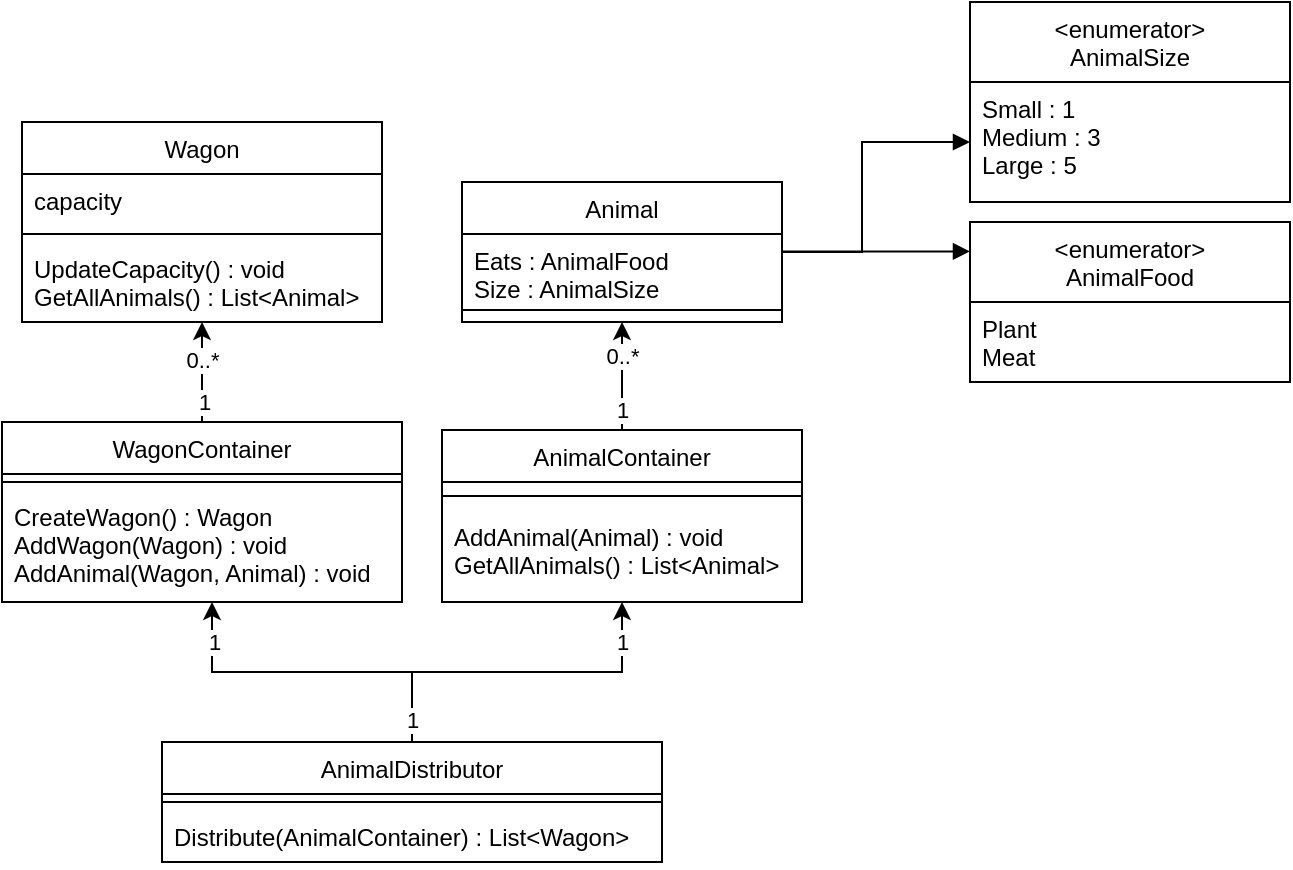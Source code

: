 <mxfile version="14.5.3" type="device"><diagram id="C5RBs43oDa-KdzZeNtuy" name="Page-1"><mxGraphModel dx="1422" dy="762" grid="1" gridSize="10" guides="1" tooltips="1" connect="1" arrows="1" fold="1" page="1" pageScale="1" pageWidth="827" pageHeight="1169" math="0" shadow="0"><root><mxCell id="WIyWlLk6GJQsqaUBKTNV-0"/><mxCell id="WIyWlLk6GJQsqaUBKTNV-1" parent="WIyWlLk6GJQsqaUBKTNV-0"/><mxCell id="IHsTk880gjMX6xIePTX7-3" style="edgeStyle=orthogonalEdgeStyle;rounded=0;orthogonalLoop=1;jettySize=auto;html=1;entryX=0;entryY=0.5;entryDx=0;entryDy=0;endArrow=block;endFill=1;" parent="WIyWlLk6GJQsqaUBKTNV-1" source="zkfFHV4jXpPFQw0GAbJ--0" target="zkfFHV4jXpPFQw0GAbJ--14" edge="1"><mxGeometry relative="1" as="geometry"><Array as="points"><mxPoint x="500" y="175"/><mxPoint x="500" y="120"/></Array></mxGeometry></mxCell><mxCell id="zkfFHV4jXpPFQw0GAbJ--0" value="Animal" style="swimlane;fontStyle=0;align=center;verticalAlign=top;childLayout=stackLayout;horizontal=1;startSize=26;horizontalStack=0;resizeParent=1;resizeLast=0;collapsible=1;marginBottom=0;rounded=0;shadow=0;strokeWidth=1;" parent="WIyWlLk6GJQsqaUBKTNV-1" vertex="1"><mxGeometry x="300" y="140" width="160" height="70" as="geometry"><mxRectangle x="230" y="140" width="160" height="26" as="alternateBounds"/></mxGeometry></mxCell><mxCell id="zkfFHV4jXpPFQw0GAbJ--1" value="Eats : AnimalFood&#10;Size : AnimalSize" style="text;align=left;verticalAlign=top;spacingLeft=4;spacingRight=4;overflow=hidden;rotatable=0;points=[[0,0.5],[1,0.5]];portConstraint=eastwest;" parent="zkfFHV4jXpPFQw0GAbJ--0" vertex="1"><mxGeometry y="26" width="160" height="34" as="geometry"/></mxCell><mxCell id="zkfFHV4jXpPFQw0GAbJ--4" value="" style="line;html=1;strokeWidth=1;align=left;verticalAlign=middle;spacingTop=-1;spacingLeft=3;spacingRight=3;rotatable=0;labelPosition=right;points=[];portConstraint=eastwest;" parent="zkfFHV4jXpPFQw0GAbJ--0" vertex="1"><mxGeometry y="60" width="160" height="8" as="geometry"/></mxCell><mxCell id="6TfHT0N1ydPZPfKD_2G4-0" style="edgeStyle=orthogonalEdgeStyle;rounded=0;orthogonalLoop=1;jettySize=auto;html=1;entryX=0.5;entryY=1;entryDx=0;entryDy=0;" parent="WIyWlLk6GJQsqaUBKTNV-1" source="zkfFHV4jXpPFQw0GAbJ--6" target="zkfFHV4jXpPFQw0GAbJ--0" edge="1"><mxGeometry relative="1" as="geometry"/></mxCell><mxCell id="6TfHT0N1ydPZPfKD_2G4-22" value="1" style="edgeLabel;html=1;align=center;verticalAlign=middle;resizable=0;points=[];" parent="6TfHT0N1ydPZPfKD_2G4-0" vertex="1" connectable="0"><mxGeometry x="-0.61" relative="1" as="geometry"><mxPoint as="offset"/></mxGeometry></mxCell><mxCell id="6TfHT0N1ydPZPfKD_2G4-23" value="0..*" style="edgeLabel;html=1;align=center;verticalAlign=middle;resizable=0;points=[];" parent="6TfHT0N1ydPZPfKD_2G4-0" vertex="1" connectable="0"><mxGeometry x="0.389" relative="1" as="geometry"><mxPoint as="offset"/></mxGeometry></mxCell><mxCell id="zkfFHV4jXpPFQw0GAbJ--6" value="AnimalContainer" style="swimlane;fontStyle=0;align=center;verticalAlign=top;childLayout=stackLayout;horizontal=1;startSize=26;horizontalStack=0;resizeParent=1;resizeLast=0;collapsible=1;marginBottom=0;rounded=0;shadow=0;strokeWidth=1;" parent="WIyWlLk6GJQsqaUBKTNV-1" vertex="1"><mxGeometry x="290" y="264" width="180" height="86" as="geometry"><mxRectangle x="130" y="380" width="160" height="26" as="alternateBounds"/></mxGeometry></mxCell><mxCell id="zkfFHV4jXpPFQw0GAbJ--9" value="" style="line;html=1;strokeWidth=1;align=left;verticalAlign=middle;spacingTop=-1;spacingLeft=3;spacingRight=3;rotatable=0;labelPosition=right;points=[];portConstraint=eastwest;" parent="zkfFHV4jXpPFQw0GAbJ--6" vertex="1"><mxGeometry y="26" width="180" height="14" as="geometry"/></mxCell><mxCell id="zkfFHV4jXpPFQw0GAbJ--11" value="AddAnimal(Animal) : void&#10;GetAllAnimals() : List&lt;Animal&gt;" style="text;align=left;verticalAlign=top;spacingLeft=4;spacingRight=4;overflow=hidden;rotatable=0;points=[[0,0.5],[1,0.5]];portConstraint=eastwest;" parent="zkfFHV4jXpPFQw0GAbJ--6" vertex="1"><mxGeometry y="40" width="180" height="46" as="geometry"/></mxCell><mxCell id="zkfFHV4jXpPFQw0GAbJ--13" value="&lt;enumerator&gt;&#10;AnimalSize" style="swimlane;fontStyle=0;align=center;verticalAlign=top;childLayout=stackLayout;horizontal=1;startSize=40;horizontalStack=0;resizeParent=1;resizeLast=0;collapsible=1;marginBottom=0;rounded=0;shadow=0;strokeWidth=1;" parent="WIyWlLk6GJQsqaUBKTNV-1" vertex="1"><mxGeometry x="554" y="50" width="160" height="100" as="geometry"><mxRectangle x="340" y="380" width="170" height="26" as="alternateBounds"/></mxGeometry></mxCell><mxCell id="zkfFHV4jXpPFQw0GAbJ--14" value="Small : 1&#10;Medium : 3&#10;Large : 5" style="text;align=left;verticalAlign=top;spacingLeft=4;spacingRight=4;overflow=hidden;rotatable=0;points=[[0,0.5],[1,0.5]];portConstraint=eastwest;" parent="zkfFHV4jXpPFQw0GAbJ--13" vertex="1"><mxGeometry y="40" width="160" height="60" as="geometry"/></mxCell><mxCell id="IHsTk880gjMX6xIePTX7-13" value="&lt;enumerator&gt;&#10;AnimalFood" style="swimlane;fontStyle=0;align=center;verticalAlign=top;childLayout=stackLayout;horizontal=1;startSize=40;horizontalStack=0;resizeParent=1;resizeLast=0;collapsible=1;marginBottom=0;rounded=0;shadow=0;strokeWidth=1;" parent="WIyWlLk6GJQsqaUBKTNV-1" vertex="1"><mxGeometry x="554" y="160" width="160" height="80" as="geometry"><mxRectangle x="340" y="380" width="170" height="26" as="alternateBounds"/></mxGeometry></mxCell><mxCell id="IHsTk880gjMX6xIePTX7-14" value="Plant&#10;Meat" style="text;align=left;verticalAlign=top;spacingLeft=4;spacingRight=4;overflow=hidden;rotatable=0;points=[[0,0.5],[1,0.5]];portConstraint=eastwest;" parent="IHsTk880gjMX6xIePTX7-13" vertex="1"><mxGeometry y="40" width="160" height="40" as="geometry"/></mxCell><mxCell id="IHsTk880gjMX6xIePTX7-15" style="edgeStyle=orthogonalEdgeStyle;rounded=0;orthogonalLoop=1;jettySize=auto;html=1;entryX=0;entryY=0.5;entryDx=0;entryDy=0;endArrow=block;endFill=1;" parent="WIyWlLk6GJQsqaUBKTNV-1" edge="1"><mxGeometry relative="1" as="geometry"><mxPoint x="460" y="174.739" as="sourcePoint"/><mxPoint x="554" y="174.71" as="targetPoint"/><Array as="points"><mxPoint x="480" y="174.71"/><mxPoint x="480" y="174.71"/></Array></mxGeometry></mxCell><mxCell id="6TfHT0N1ydPZPfKD_2G4-1" value="Wagon" style="swimlane;fontStyle=0;align=center;verticalAlign=top;childLayout=stackLayout;horizontal=1;startSize=26;horizontalStack=0;resizeParent=1;resizeLast=0;collapsible=1;marginBottom=0;rounded=0;shadow=0;strokeWidth=1;" parent="WIyWlLk6GJQsqaUBKTNV-1" vertex="1"><mxGeometry x="80" y="110" width="180" height="100" as="geometry"><mxRectangle x="230" y="140" width="160" height="26" as="alternateBounds"/></mxGeometry></mxCell><mxCell id="6TfHT0N1ydPZPfKD_2G4-2" value="capacity" style="text;align=left;verticalAlign=top;spacingLeft=4;spacingRight=4;overflow=hidden;rotatable=0;points=[[0,0.5],[1,0.5]];portConstraint=eastwest;" parent="6TfHT0N1ydPZPfKD_2G4-1" vertex="1"><mxGeometry y="26" width="180" height="26" as="geometry"/></mxCell><mxCell id="6TfHT0N1ydPZPfKD_2G4-4" value="" style="line;html=1;strokeWidth=1;align=left;verticalAlign=middle;spacingTop=-1;spacingLeft=3;spacingRight=3;rotatable=0;labelPosition=right;points=[];portConstraint=eastwest;" parent="6TfHT0N1ydPZPfKD_2G4-1" vertex="1"><mxGeometry y="52" width="180" height="8" as="geometry"/></mxCell><mxCell id="6TfHT0N1ydPZPfKD_2G4-6" value="UpdateCapacity() : void&#10;GetAllAnimals() : List&lt;Animal&gt;" style="text;align=left;verticalAlign=top;spacingLeft=4;spacingRight=4;overflow=hidden;rotatable=0;points=[[0,0.5],[1,0.5]];portConstraint=eastwest;" parent="6TfHT0N1ydPZPfKD_2G4-1" vertex="1"><mxGeometry y="60" width="180" height="40" as="geometry"/></mxCell><mxCell id="6TfHT0N1ydPZPfKD_2G4-14" style="edgeStyle=orthogonalEdgeStyle;rounded=0;orthogonalLoop=1;jettySize=auto;html=1;entryX=0.5;entryY=1;entryDx=0;entryDy=0;entryPerimeter=0;" parent="WIyWlLk6GJQsqaUBKTNV-1" source="6TfHT0N1ydPZPfKD_2G4-7" target="6TfHT0N1ydPZPfKD_2G4-6" edge="1"><mxGeometry relative="1" as="geometry"/></mxCell><mxCell id="6TfHT0N1ydPZPfKD_2G4-20" value="0..*" style="edgeLabel;html=1;align=center;verticalAlign=middle;resizable=0;points=[];" parent="6TfHT0N1ydPZPfKD_2G4-14" vertex="1" connectable="0"><mxGeometry x="0.24" relative="1" as="geometry"><mxPoint as="offset"/></mxGeometry></mxCell><mxCell id="6TfHT0N1ydPZPfKD_2G4-21" value="1" style="edgeLabel;html=1;align=center;verticalAlign=middle;resizable=0;points=[];" parent="6TfHT0N1ydPZPfKD_2G4-14" vertex="1" connectable="0"><mxGeometry x="-0.692" y="-1" relative="1" as="geometry"><mxPoint y="-2.33" as="offset"/></mxGeometry></mxCell><mxCell id="6TfHT0N1ydPZPfKD_2G4-7" value="WagonContainer" style="swimlane;fontStyle=0;align=center;verticalAlign=top;childLayout=stackLayout;horizontal=1;startSize=26;horizontalStack=0;resizeParent=1;resizeLast=0;collapsible=1;marginBottom=0;rounded=0;shadow=0;strokeWidth=1;" parent="WIyWlLk6GJQsqaUBKTNV-1" vertex="1"><mxGeometry x="70" y="260" width="200" height="90" as="geometry"><mxRectangle x="230" y="140" width="160" height="26" as="alternateBounds"/></mxGeometry></mxCell><mxCell id="6TfHT0N1ydPZPfKD_2G4-9" value="" style="line;html=1;strokeWidth=1;align=left;verticalAlign=middle;spacingTop=-1;spacingLeft=3;spacingRight=3;rotatable=0;labelPosition=right;points=[];portConstraint=eastwest;" parent="6TfHT0N1ydPZPfKD_2G4-7" vertex="1"><mxGeometry y="26" width="200" height="8" as="geometry"/></mxCell><mxCell id="6TfHT0N1ydPZPfKD_2G4-10" value="CreateWagon() : Wagon&#10;AddWagon(Wagon) : void&#10;AddAnimal(Wagon, Animal) : void" style="text;align=left;verticalAlign=top;spacingLeft=4;spacingRight=4;overflow=hidden;rotatable=0;points=[[0,0.5],[1,0.5]];portConstraint=eastwest;" parent="6TfHT0N1ydPZPfKD_2G4-7" vertex="1"><mxGeometry y="34" width="200" height="56" as="geometry"/></mxCell><mxCell id="6TfHT0N1ydPZPfKD_2G4-15" style="edgeStyle=orthogonalEdgeStyle;rounded=0;orthogonalLoop=1;jettySize=auto;html=1;entryX=0.525;entryY=1;entryDx=0;entryDy=0;entryPerimeter=0;" parent="WIyWlLk6GJQsqaUBKTNV-1" source="6TfHT0N1ydPZPfKD_2G4-11" target="6TfHT0N1ydPZPfKD_2G4-10" edge="1"><mxGeometry relative="1" as="geometry"/></mxCell><mxCell id="6TfHT0N1ydPZPfKD_2G4-19" value="1" style="edgeLabel;html=1;align=center;verticalAlign=middle;resizable=0;points=[];" parent="6TfHT0N1ydPZPfKD_2G4-15" vertex="1" connectable="0"><mxGeometry x="0.703" y="-1" relative="1" as="geometry"><mxPoint y="-5.43" as="offset"/></mxGeometry></mxCell><mxCell id="6TfHT0N1ydPZPfKD_2G4-16" style="edgeStyle=orthogonalEdgeStyle;rounded=0;orthogonalLoop=1;jettySize=auto;html=1;" parent="WIyWlLk6GJQsqaUBKTNV-1" source="6TfHT0N1ydPZPfKD_2G4-11" edge="1"><mxGeometry relative="1" as="geometry"><mxPoint x="380" y="350" as="targetPoint"/><Array as="points"><mxPoint x="275" y="385"/><mxPoint x="380" y="385"/></Array></mxGeometry></mxCell><mxCell id="6TfHT0N1ydPZPfKD_2G4-17" value="1" style="edgeLabel;html=1;align=center;verticalAlign=middle;resizable=0;points=[];" parent="6TfHT0N1ydPZPfKD_2G4-16" vertex="1" connectable="0"><mxGeometry x="-0.868" relative="1" as="geometry"><mxPoint as="offset"/></mxGeometry></mxCell><mxCell id="6TfHT0N1ydPZPfKD_2G4-18" value="1" style="edgeLabel;html=1;align=center;verticalAlign=middle;resizable=0;points=[];" parent="6TfHT0N1ydPZPfKD_2G4-16" vertex="1" connectable="0"><mxGeometry x="0.868" relative="1" as="geometry"><mxPoint y="8.4" as="offset"/></mxGeometry></mxCell><mxCell id="6TfHT0N1ydPZPfKD_2G4-11" value="AnimalDistributor" style="swimlane;fontStyle=0;align=center;verticalAlign=top;childLayout=stackLayout;horizontal=1;startSize=26;horizontalStack=0;resizeParent=1;resizeLast=0;collapsible=1;marginBottom=0;rounded=0;shadow=0;strokeWidth=1;" parent="WIyWlLk6GJQsqaUBKTNV-1" vertex="1"><mxGeometry x="150" y="420" width="250" height="60" as="geometry"><mxRectangle x="230" y="140" width="160" height="26" as="alternateBounds"/></mxGeometry></mxCell><mxCell id="6TfHT0N1ydPZPfKD_2G4-12" value="" style="line;html=1;strokeWidth=1;align=left;verticalAlign=middle;spacingTop=-1;spacingLeft=3;spacingRight=3;rotatable=0;labelPosition=right;points=[];portConstraint=eastwest;" parent="6TfHT0N1ydPZPfKD_2G4-11" vertex="1"><mxGeometry y="26" width="250" height="8" as="geometry"/></mxCell><mxCell id="6TfHT0N1ydPZPfKD_2G4-13" value="Distribute(AnimalContainer) : List&lt;Wagon&gt;" style="text;align=left;verticalAlign=top;spacingLeft=4;spacingRight=4;overflow=hidden;rotatable=0;points=[[0,0.5],[1,0.5]];portConstraint=eastwest;" parent="6TfHT0N1ydPZPfKD_2G4-11" vertex="1"><mxGeometry y="34" width="250" height="26" as="geometry"/></mxCell></root></mxGraphModel></diagram></mxfile>